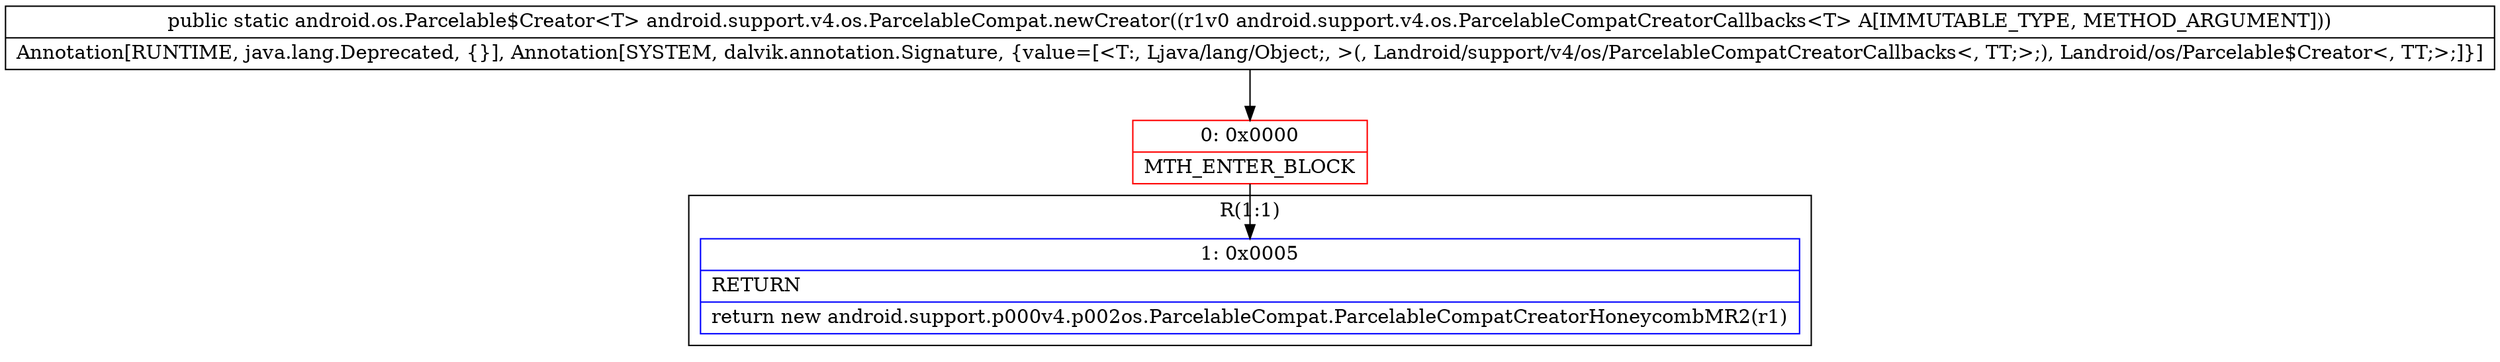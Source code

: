 digraph "CFG forandroid.support.v4.os.ParcelableCompat.newCreator(Landroid\/support\/v4\/os\/ParcelableCompatCreatorCallbacks;)Landroid\/os\/Parcelable$Creator;" {
subgraph cluster_Region_972671383 {
label = "R(1:1)";
node [shape=record,color=blue];
Node_1 [shape=record,label="{1\:\ 0x0005|RETURN\l|return new android.support.p000v4.p002os.ParcelableCompat.ParcelableCompatCreatorHoneycombMR2(r1)\l}"];
}
Node_0 [shape=record,color=red,label="{0\:\ 0x0000|MTH_ENTER_BLOCK\l}"];
MethodNode[shape=record,label="{public static android.os.Parcelable$Creator\<T\> android.support.v4.os.ParcelableCompat.newCreator((r1v0 android.support.v4.os.ParcelableCompatCreatorCallbacks\<T\> A[IMMUTABLE_TYPE, METHOD_ARGUMENT]))  | Annotation[RUNTIME, java.lang.Deprecated, \{\}], Annotation[SYSTEM, dalvik.annotation.Signature, \{value=[\<T:, Ljava\/lang\/Object;, \>(, Landroid\/support\/v4\/os\/ParcelableCompatCreatorCallbacks\<, TT;\>;), Landroid\/os\/Parcelable$Creator\<, TT;\>;]\}]\l}"];
MethodNode -> Node_0;
Node_0 -> Node_1;
}

